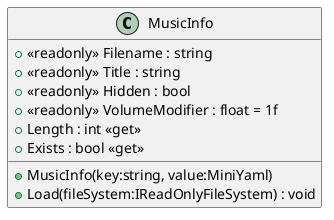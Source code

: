 @startuml
class MusicInfo {
    + <<readonly>> Filename : string
    + <<readonly>> Title : string
    + <<readonly>> Hidden : bool
    + <<readonly>> VolumeModifier : float = 1f
    + Length : int <<get>>
    + Exists : bool <<get>>
    + MusicInfo(key:string, value:MiniYaml)
    + Load(fileSystem:IReadOnlyFileSystem) : void
}
@enduml
